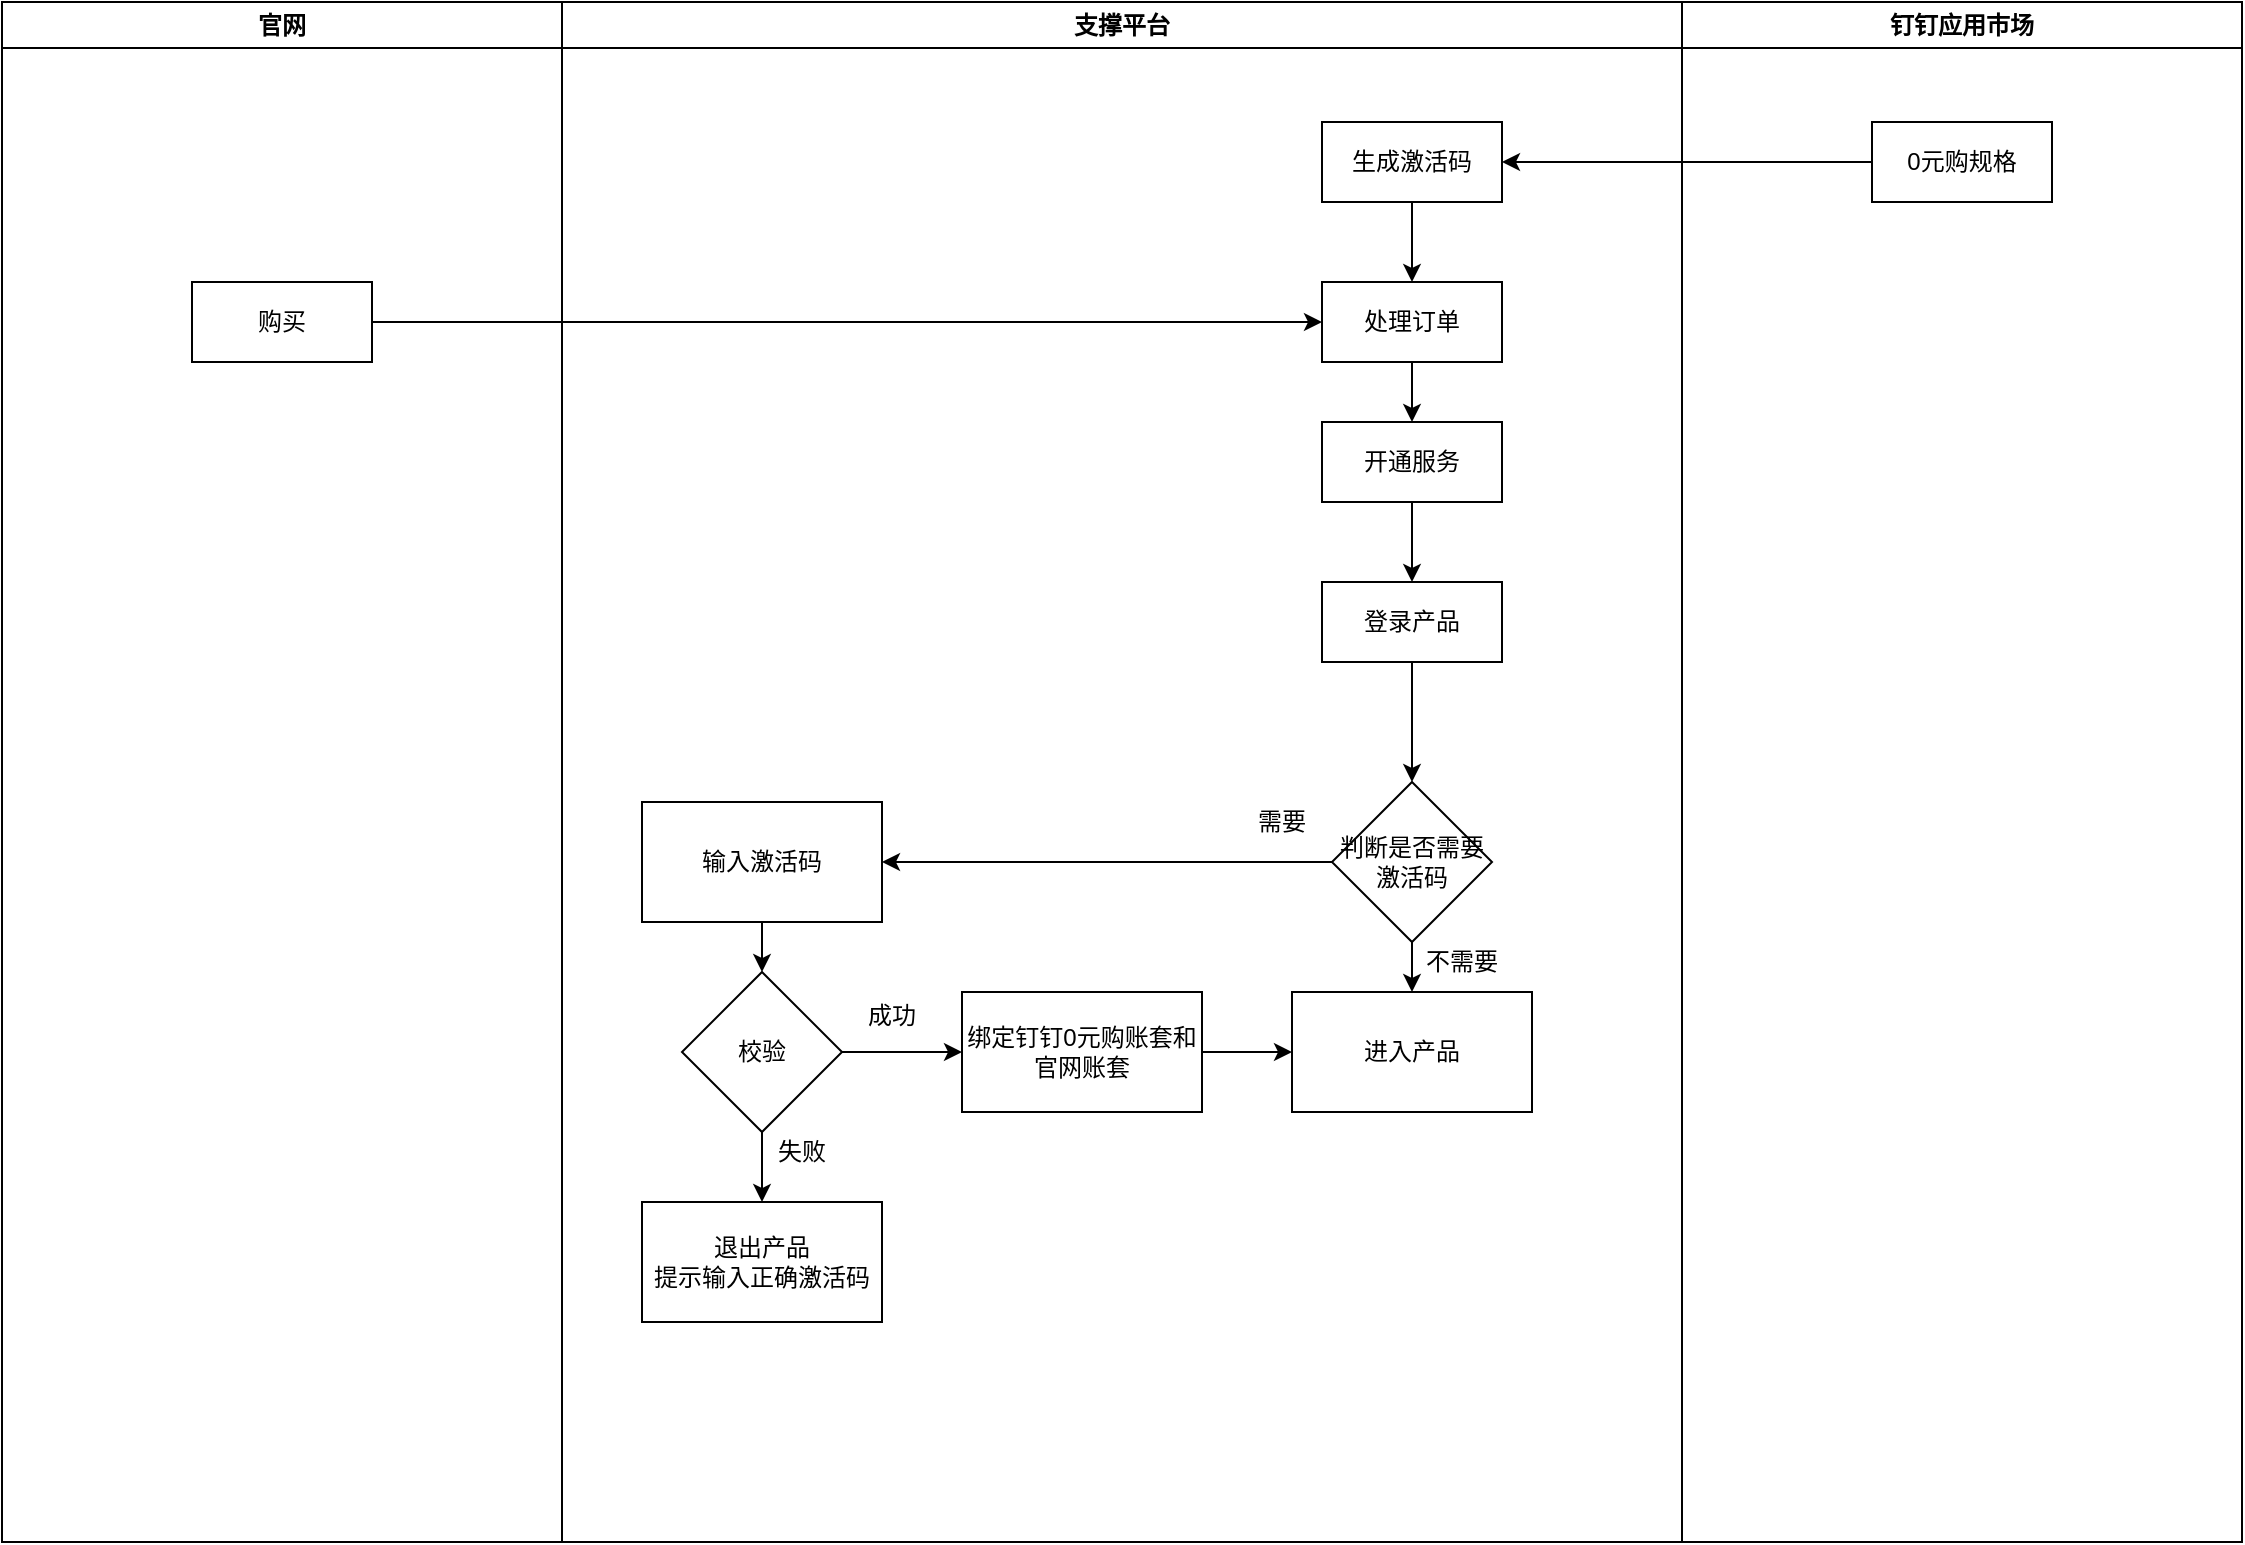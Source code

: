 <mxfile version="14.5.8" type="github">
  <diagram id="UF9reGCX-h7ZC5fQDXQd" name="Page-1">
    <mxGraphModel dx="1874" dy="796" grid="1" gridSize="10" guides="1" tooltips="1" connect="1" arrows="1" fold="1" page="1" pageScale="1" pageWidth="827" pageHeight="1169" math="0" shadow="0">
      <root>
        <mxCell id="0" />
        <mxCell id="1" parent="0" />
        <mxCell id="VrIojVKbdJUfaY79se-j-109" value="官网" style="swimlane;whiteSpace=wrap" vertex="1" parent="1">
          <mxGeometry x="20" y="20" width="280" height="770" as="geometry" />
        </mxCell>
        <mxCell id="VrIojVKbdJUfaY79se-j-165" value="购买" style="rounded=0;whiteSpace=wrap;html=1;" vertex="1" parent="VrIojVKbdJUfaY79se-j-109">
          <mxGeometry x="95" y="140" width="90" height="40" as="geometry" />
        </mxCell>
        <mxCell id="VrIojVKbdJUfaY79se-j-183" value="" style="edgeStyle=elbowEdgeStyle;rounded=0;orthogonalLoop=1;jettySize=auto;elbow=vertical;html=1;" edge="1" parent="1" source="VrIojVKbdJUfaY79se-j-180">
          <mxGeometry relative="1" as="geometry">
            <mxPoint x="725" y="515" as="targetPoint" />
          </mxGeometry>
        </mxCell>
        <mxCell id="VrIojVKbdJUfaY79se-j-185" value="" style="edgeStyle=elbowEdgeStyle;rounded=0;orthogonalLoop=1;jettySize=auto;elbow=vertical;html=1;" edge="1" parent="1" source="VrIojVKbdJUfaY79se-j-180" target="VrIojVKbdJUfaY79se-j-184">
          <mxGeometry relative="1" as="geometry" />
        </mxCell>
        <mxCell id="VrIojVKbdJUfaY79se-j-180" value="判断是否需要激活码" style="rhombus;whiteSpace=wrap;html=1;rounded=0;" vertex="1" parent="1">
          <mxGeometry x="685" y="410" width="80" height="80" as="geometry" />
        </mxCell>
        <mxCell id="VrIojVKbdJUfaY79se-j-181" value="" style="edgeStyle=elbowEdgeStyle;rounded=0;orthogonalLoop=1;jettySize=auto;elbow=vertical;html=1;" edge="1" parent="1" target="VrIojVKbdJUfaY79se-j-180">
          <mxGeometry relative="1" as="geometry">
            <mxPoint x="725" y="350" as="sourcePoint" />
          </mxGeometry>
        </mxCell>
        <mxCell id="VrIojVKbdJUfaY79se-j-195" value="" style="edgeStyle=elbowEdgeStyle;rounded=0;orthogonalLoop=1;jettySize=auto;elbow=vertical;html=1;" edge="1" parent="1" source="VrIojVKbdJUfaY79se-j-184">
          <mxGeometry relative="1" as="geometry">
            <mxPoint x="400" y="505" as="targetPoint" />
          </mxGeometry>
        </mxCell>
        <mxCell id="VrIojVKbdJUfaY79se-j-184" value="输入激活码" style="whiteSpace=wrap;html=1;rounded=0;" vertex="1" parent="1">
          <mxGeometry x="340" y="420" width="120" height="60" as="geometry" />
        </mxCell>
        <mxCell id="VrIojVKbdJUfaY79se-j-188" value="" style="edgeStyle=elbowEdgeStyle;rounded=0;orthogonalLoop=1;jettySize=auto;elbow=vertical;html=1;entryX=0;entryY=0.5;entryDx=0;entryDy=0;" edge="1" parent="1" source="VrIojVKbdJUfaY79se-j-165">
          <mxGeometry relative="1" as="geometry">
            <mxPoint x="680" y="180" as="targetPoint" />
          </mxGeometry>
        </mxCell>
        <mxCell id="VrIojVKbdJUfaY79se-j-137" value="钉钉应用市场" style="swimlane;whiteSpace=wrap" vertex="1" parent="1">
          <mxGeometry x="860" y="20" width="280" height="770" as="geometry" />
        </mxCell>
        <mxCell id="VrIojVKbdJUfaY79se-j-189" value="0元购规格" style="rounded=0;whiteSpace=wrap;html=1;" vertex="1" parent="VrIojVKbdJUfaY79se-j-137">
          <mxGeometry x="95" y="60" width="90" height="40" as="geometry" />
        </mxCell>
        <mxCell id="VrIojVKbdJUfaY79se-j-208" value="支撑平台" style="swimlane;whiteSpace=wrap;startSize=23;" vertex="1" parent="VrIojVKbdJUfaY79se-j-137">
          <mxGeometry x="-560" width="560" height="770" as="geometry" />
        </mxCell>
        <mxCell id="VrIojVKbdJUfaY79se-j-209" value="生成激活码" style="rounded=0;whiteSpace=wrap;html=1;" vertex="1" parent="VrIojVKbdJUfaY79se-j-208">
          <mxGeometry x="380" y="60" width="90" height="40" as="geometry" />
        </mxCell>
        <mxCell id="VrIojVKbdJUfaY79se-j-210" value="处理订单" style="rounded=0;whiteSpace=wrap;html=1;" vertex="1" parent="VrIojVKbdJUfaY79se-j-208">
          <mxGeometry x="380" y="140" width="90" height="40" as="geometry" />
        </mxCell>
        <mxCell id="VrIojVKbdJUfaY79se-j-211" value="" style="edgeStyle=elbowEdgeStyle;rounded=0;orthogonalLoop=1;jettySize=auto;elbow=vertical;html=1;" edge="1" parent="VrIojVKbdJUfaY79se-j-208" source="VrIojVKbdJUfaY79se-j-209" target="VrIojVKbdJUfaY79se-j-210">
          <mxGeometry relative="1" as="geometry" />
        </mxCell>
        <mxCell id="VrIojVKbdJUfaY79se-j-212" value="开通服务" style="rounded=0;whiteSpace=wrap;html=1;" vertex="1" parent="VrIojVKbdJUfaY79se-j-208">
          <mxGeometry x="380" y="210" width="90" height="40" as="geometry" />
        </mxCell>
        <mxCell id="VrIojVKbdJUfaY79se-j-213" value="" style="edgeStyle=elbowEdgeStyle;rounded=0;orthogonalLoop=1;jettySize=auto;elbow=vertical;html=1;" edge="1" parent="VrIojVKbdJUfaY79se-j-208" source="VrIojVKbdJUfaY79se-j-210" target="VrIojVKbdJUfaY79se-j-212">
          <mxGeometry relative="1" as="geometry" />
        </mxCell>
        <mxCell id="VrIojVKbdJUfaY79se-j-214" value="登录产品" style="rounded=0;whiteSpace=wrap;html=1;" vertex="1" parent="VrIojVKbdJUfaY79se-j-208">
          <mxGeometry x="380" y="290" width="90" height="40" as="geometry" />
        </mxCell>
        <mxCell id="VrIojVKbdJUfaY79se-j-215" value="" style="edgeStyle=elbowEdgeStyle;rounded=0;orthogonalLoop=1;jettySize=auto;elbow=vertical;html=1;" edge="1" parent="VrIojVKbdJUfaY79se-j-208" source="VrIojVKbdJUfaY79se-j-212" target="VrIojVKbdJUfaY79se-j-214">
          <mxGeometry relative="1" as="geometry" />
        </mxCell>
        <mxCell id="VrIojVKbdJUfaY79se-j-216" value="进入产品" style="whiteSpace=wrap;html=1;rounded=0;" vertex="1" parent="VrIojVKbdJUfaY79se-j-208">
          <mxGeometry x="365" y="495" width="120" height="60" as="geometry" />
        </mxCell>
        <mxCell id="VrIojVKbdJUfaY79se-j-217" value="需要" style="text;html=1;strokeColor=none;fillColor=none;align=center;verticalAlign=middle;whiteSpace=wrap;rounded=0;" vertex="1" parent="VrIojVKbdJUfaY79se-j-208">
          <mxGeometry x="340" y="400" width="40" height="20" as="geometry" />
        </mxCell>
        <mxCell id="VrIojVKbdJUfaY79se-j-218" value="校验" style="rhombus;whiteSpace=wrap;html=1;rounded=0;" vertex="1" parent="VrIojVKbdJUfaY79se-j-208">
          <mxGeometry x="60" y="485" width="80" height="80" as="geometry" />
        </mxCell>
        <mxCell id="VrIojVKbdJUfaY79se-j-219" value="不需要" style="text;html=1;strokeColor=none;fillColor=none;align=center;verticalAlign=middle;whiteSpace=wrap;rounded=0;" vertex="1" parent="VrIojVKbdJUfaY79se-j-208">
          <mxGeometry x="430" y="470" width="40" height="20" as="geometry" />
        </mxCell>
        <mxCell id="VrIojVKbdJUfaY79se-j-220" value="退出产品&lt;br&gt;提示输入正确激活码" style="whiteSpace=wrap;html=1;rounded=0;" vertex="1" parent="VrIojVKbdJUfaY79se-j-208">
          <mxGeometry x="40" y="600" width="120" height="60" as="geometry" />
        </mxCell>
        <mxCell id="VrIojVKbdJUfaY79se-j-221" value="" style="edgeStyle=elbowEdgeStyle;rounded=0;orthogonalLoop=1;jettySize=auto;elbow=vertical;html=1;" edge="1" parent="VrIojVKbdJUfaY79se-j-208" source="VrIojVKbdJUfaY79se-j-218" target="VrIojVKbdJUfaY79se-j-220">
          <mxGeometry relative="1" as="geometry" />
        </mxCell>
        <mxCell id="VrIojVKbdJUfaY79se-j-222" value="成功" style="text;html=1;strokeColor=none;fillColor=none;align=center;verticalAlign=middle;whiteSpace=wrap;rounded=0;" vertex="1" parent="VrIojVKbdJUfaY79se-j-208">
          <mxGeometry x="145" y="497" width="40" height="20" as="geometry" />
        </mxCell>
        <mxCell id="VrIojVKbdJUfaY79se-j-223" value="失败" style="text;html=1;strokeColor=none;fillColor=none;align=center;verticalAlign=middle;whiteSpace=wrap;rounded=0;" vertex="1" parent="VrIojVKbdJUfaY79se-j-208">
          <mxGeometry x="100" y="565" width="40" height="20" as="geometry" />
        </mxCell>
        <mxCell id="VrIojVKbdJUfaY79se-j-191" value="" style="edgeStyle=elbowEdgeStyle;rounded=0;orthogonalLoop=1;jettySize=auto;elbow=vertical;html=1;entryX=1;entryY=0.5;entryDx=0;entryDy=0;" edge="1" parent="1" source="VrIojVKbdJUfaY79se-j-189">
          <mxGeometry relative="1" as="geometry">
            <mxPoint x="770" y="100" as="targetPoint" />
          </mxGeometry>
        </mxCell>
        <mxCell id="VrIojVKbdJUfaY79se-j-203" value="绑定钉钉0元购账套和官网账套" style="whiteSpace=wrap;html=1;rounded=0;" vertex="1" parent="1">
          <mxGeometry x="500" y="515" width="120" height="60" as="geometry" />
        </mxCell>
        <mxCell id="VrIojVKbdJUfaY79se-j-204" value="" style="edgeStyle=none;rounded=0;orthogonalLoop=1;jettySize=auto;html=1;" edge="1" parent="1" target="VrIojVKbdJUfaY79se-j-203">
          <mxGeometry relative="1" as="geometry">
            <mxPoint x="440" y="545" as="sourcePoint" />
          </mxGeometry>
        </mxCell>
        <mxCell id="VrIojVKbdJUfaY79se-j-205" value="" style="edgeStyle=none;rounded=0;orthogonalLoop=1;jettySize=auto;html=1;exitX=1;exitY=0.5;exitDx=0;exitDy=0;" edge="1" parent="1" source="VrIojVKbdJUfaY79se-j-203">
          <mxGeometry relative="1" as="geometry">
            <mxPoint x="450" y="555" as="sourcePoint" />
            <mxPoint x="665" y="545" as="targetPoint" />
          </mxGeometry>
        </mxCell>
      </root>
    </mxGraphModel>
  </diagram>
</mxfile>
